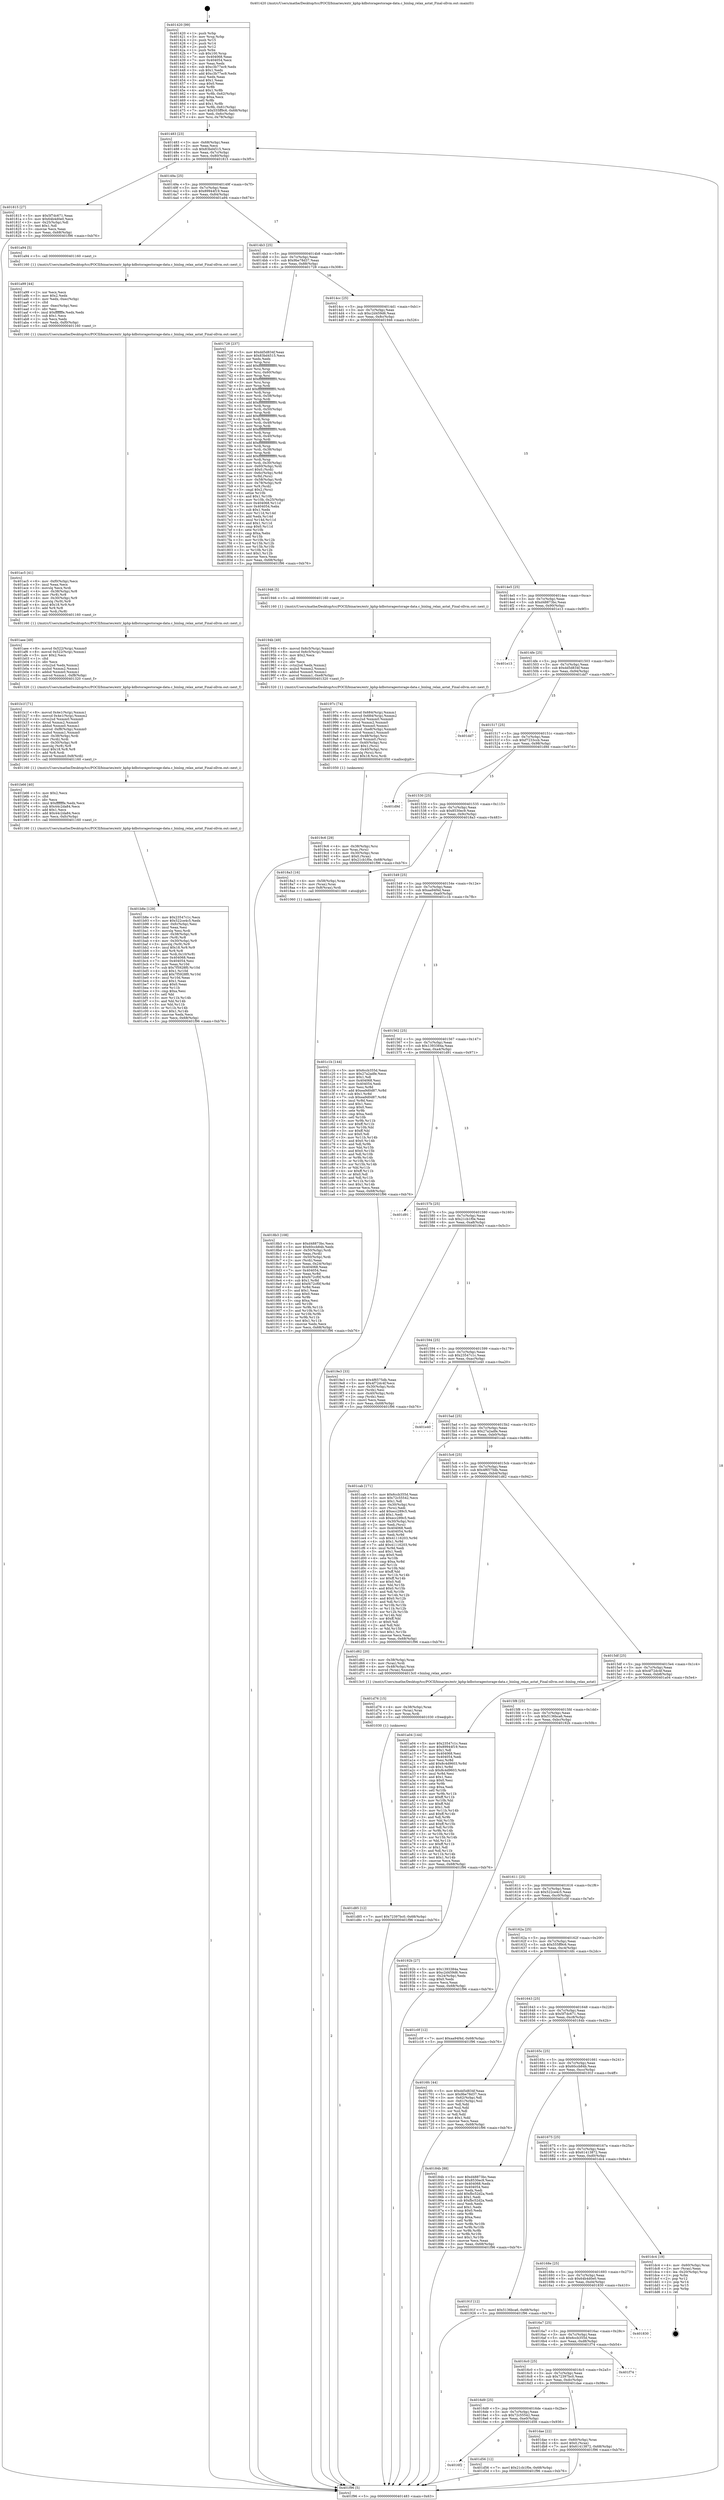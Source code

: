 digraph "0x401420" {
  label = "0x401420 (/mnt/c/Users/mathe/Desktop/tcc/POCII/binaries/extr_kphp-kdbstoragestorage-data.c_binlog_relax_astat_Final-ollvm.out::main(0))"
  labelloc = "t"
  node[shape=record]

  Entry [label="",width=0.3,height=0.3,shape=circle,fillcolor=black,style=filled]
  "0x401483" [label="{
     0x401483 [23]\l
     | [instrs]\l
     &nbsp;&nbsp;0x401483 \<+3\>: mov -0x68(%rbp),%eax\l
     &nbsp;&nbsp;0x401486 \<+2\>: mov %eax,%ecx\l
     &nbsp;&nbsp;0x401488 \<+6\>: sub $0x83bd4515,%ecx\l
     &nbsp;&nbsp;0x40148e \<+3\>: mov %eax,-0x7c(%rbp)\l
     &nbsp;&nbsp;0x401491 \<+3\>: mov %ecx,-0x80(%rbp)\l
     &nbsp;&nbsp;0x401494 \<+6\>: je 0000000000401815 \<main+0x3f5\>\l
  }"]
  "0x401815" [label="{
     0x401815 [27]\l
     | [instrs]\l
     &nbsp;&nbsp;0x401815 \<+5\>: mov $0x5f7dc671,%eax\l
     &nbsp;&nbsp;0x40181a \<+5\>: mov $0x64b4d0e0,%ecx\l
     &nbsp;&nbsp;0x40181f \<+3\>: mov -0x25(%rbp),%dl\l
     &nbsp;&nbsp;0x401822 \<+3\>: test $0x1,%dl\l
     &nbsp;&nbsp;0x401825 \<+3\>: cmovne %ecx,%eax\l
     &nbsp;&nbsp;0x401828 \<+3\>: mov %eax,-0x68(%rbp)\l
     &nbsp;&nbsp;0x40182b \<+5\>: jmp 0000000000401f96 \<main+0xb76\>\l
  }"]
  "0x40149a" [label="{
     0x40149a [25]\l
     | [instrs]\l
     &nbsp;&nbsp;0x40149a \<+5\>: jmp 000000000040149f \<main+0x7f\>\l
     &nbsp;&nbsp;0x40149f \<+3\>: mov -0x7c(%rbp),%eax\l
     &nbsp;&nbsp;0x4014a2 \<+5\>: sub $0x89944f19,%eax\l
     &nbsp;&nbsp;0x4014a7 \<+6\>: mov %eax,-0x84(%rbp)\l
     &nbsp;&nbsp;0x4014ad \<+6\>: je 0000000000401a94 \<main+0x674\>\l
  }"]
  Exit [label="",width=0.3,height=0.3,shape=circle,fillcolor=black,style=filled,peripheries=2]
  "0x401a94" [label="{
     0x401a94 [5]\l
     | [instrs]\l
     &nbsp;&nbsp;0x401a94 \<+5\>: call 0000000000401160 \<next_i\>\l
     | [calls]\l
     &nbsp;&nbsp;0x401160 \{1\} (/mnt/c/Users/mathe/Desktop/tcc/POCII/binaries/extr_kphp-kdbstoragestorage-data.c_binlog_relax_astat_Final-ollvm.out::next_i)\l
  }"]
  "0x4014b3" [label="{
     0x4014b3 [25]\l
     | [instrs]\l
     &nbsp;&nbsp;0x4014b3 \<+5\>: jmp 00000000004014b8 \<main+0x98\>\l
     &nbsp;&nbsp;0x4014b8 \<+3\>: mov -0x7c(%rbp),%eax\l
     &nbsp;&nbsp;0x4014bb \<+5\>: sub $0x9be78d37,%eax\l
     &nbsp;&nbsp;0x4014c0 \<+6\>: mov %eax,-0x88(%rbp)\l
     &nbsp;&nbsp;0x4014c6 \<+6\>: je 0000000000401728 \<main+0x308\>\l
  }"]
  "0x401d85" [label="{
     0x401d85 [12]\l
     | [instrs]\l
     &nbsp;&nbsp;0x401d85 \<+7\>: movl $0x72397bc0,-0x68(%rbp)\l
     &nbsp;&nbsp;0x401d8c \<+5\>: jmp 0000000000401f96 \<main+0xb76\>\l
  }"]
  "0x401728" [label="{
     0x401728 [237]\l
     | [instrs]\l
     &nbsp;&nbsp;0x401728 \<+5\>: mov $0xdd5d834f,%eax\l
     &nbsp;&nbsp;0x40172d \<+5\>: mov $0x83bd4515,%ecx\l
     &nbsp;&nbsp;0x401732 \<+2\>: xor %edx,%edx\l
     &nbsp;&nbsp;0x401734 \<+3\>: mov %rsp,%rsi\l
     &nbsp;&nbsp;0x401737 \<+4\>: add $0xfffffffffffffff0,%rsi\l
     &nbsp;&nbsp;0x40173b \<+3\>: mov %rsi,%rsp\l
     &nbsp;&nbsp;0x40173e \<+4\>: mov %rsi,-0x60(%rbp)\l
     &nbsp;&nbsp;0x401742 \<+3\>: mov %rsp,%rsi\l
     &nbsp;&nbsp;0x401745 \<+4\>: add $0xfffffffffffffff0,%rsi\l
     &nbsp;&nbsp;0x401749 \<+3\>: mov %rsi,%rsp\l
     &nbsp;&nbsp;0x40174c \<+3\>: mov %rsp,%rdi\l
     &nbsp;&nbsp;0x40174f \<+4\>: add $0xfffffffffffffff0,%rdi\l
     &nbsp;&nbsp;0x401753 \<+3\>: mov %rdi,%rsp\l
     &nbsp;&nbsp;0x401756 \<+4\>: mov %rdi,-0x58(%rbp)\l
     &nbsp;&nbsp;0x40175a \<+3\>: mov %rsp,%rdi\l
     &nbsp;&nbsp;0x40175d \<+4\>: add $0xfffffffffffffff0,%rdi\l
     &nbsp;&nbsp;0x401761 \<+3\>: mov %rdi,%rsp\l
     &nbsp;&nbsp;0x401764 \<+4\>: mov %rdi,-0x50(%rbp)\l
     &nbsp;&nbsp;0x401768 \<+3\>: mov %rsp,%rdi\l
     &nbsp;&nbsp;0x40176b \<+4\>: add $0xfffffffffffffff0,%rdi\l
     &nbsp;&nbsp;0x40176f \<+3\>: mov %rdi,%rsp\l
     &nbsp;&nbsp;0x401772 \<+4\>: mov %rdi,-0x48(%rbp)\l
     &nbsp;&nbsp;0x401776 \<+3\>: mov %rsp,%rdi\l
     &nbsp;&nbsp;0x401779 \<+4\>: add $0xfffffffffffffff0,%rdi\l
     &nbsp;&nbsp;0x40177d \<+3\>: mov %rdi,%rsp\l
     &nbsp;&nbsp;0x401780 \<+4\>: mov %rdi,-0x40(%rbp)\l
     &nbsp;&nbsp;0x401784 \<+3\>: mov %rsp,%rdi\l
     &nbsp;&nbsp;0x401787 \<+4\>: add $0xfffffffffffffff0,%rdi\l
     &nbsp;&nbsp;0x40178b \<+3\>: mov %rdi,%rsp\l
     &nbsp;&nbsp;0x40178e \<+4\>: mov %rdi,-0x38(%rbp)\l
     &nbsp;&nbsp;0x401792 \<+3\>: mov %rsp,%rdi\l
     &nbsp;&nbsp;0x401795 \<+4\>: add $0xfffffffffffffff0,%rdi\l
     &nbsp;&nbsp;0x401799 \<+3\>: mov %rdi,%rsp\l
     &nbsp;&nbsp;0x40179c \<+4\>: mov %rdi,-0x30(%rbp)\l
     &nbsp;&nbsp;0x4017a0 \<+4\>: mov -0x60(%rbp),%rdi\l
     &nbsp;&nbsp;0x4017a4 \<+6\>: movl $0x0,(%rdi)\l
     &nbsp;&nbsp;0x4017aa \<+4\>: mov -0x6c(%rbp),%r8d\l
     &nbsp;&nbsp;0x4017ae \<+3\>: mov %r8d,(%rsi)\l
     &nbsp;&nbsp;0x4017b1 \<+4\>: mov -0x58(%rbp),%rdi\l
     &nbsp;&nbsp;0x4017b5 \<+4\>: mov -0x78(%rbp),%r9\l
     &nbsp;&nbsp;0x4017b9 \<+3\>: mov %r9,(%rdi)\l
     &nbsp;&nbsp;0x4017bc \<+3\>: cmpl $0x2,(%rsi)\l
     &nbsp;&nbsp;0x4017bf \<+4\>: setne %r10b\l
     &nbsp;&nbsp;0x4017c3 \<+4\>: and $0x1,%r10b\l
     &nbsp;&nbsp;0x4017c7 \<+4\>: mov %r10b,-0x25(%rbp)\l
     &nbsp;&nbsp;0x4017cb \<+8\>: mov 0x404068,%r11d\l
     &nbsp;&nbsp;0x4017d3 \<+7\>: mov 0x404054,%ebx\l
     &nbsp;&nbsp;0x4017da \<+3\>: sub $0x1,%edx\l
     &nbsp;&nbsp;0x4017dd \<+3\>: mov %r11d,%r14d\l
     &nbsp;&nbsp;0x4017e0 \<+3\>: add %edx,%r14d\l
     &nbsp;&nbsp;0x4017e3 \<+4\>: imul %r14d,%r11d\l
     &nbsp;&nbsp;0x4017e7 \<+4\>: and $0x1,%r11d\l
     &nbsp;&nbsp;0x4017eb \<+4\>: cmp $0x0,%r11d\l
     &nbsp;&nbsp;0x4017ef \<+4\>: sete %r10b\l
     &nbsp;&nbsp;0x4017f3 \<+3\>: cmp $0xa,%ebx\l
     &nbsp;&nbsp;0x4017f6 \<+4\>: setl %r15b\l
     &nbsp;&nbsp;0x4017fa \<+3\>: mov %r10b,%r12b\l
     &nbsp;&nbsp;0x4017fd \<+3\>: and %r15b,%r12b\l
     &nbsp;&nbsp;0x401800 \<+3\>: xor %r15b,%r10b\l
     &nbsp;&nbsp;0x401803 \<+3\>: or %r10b,%r12b\l
     &nbsp;&nbsp;0x401806 \<+4\>: test $0x1,%r12b\l
     &nbsp;&nbsp;0x40180a \<+3\>: cmovne %ecx,%eax\l
     &nbsp;&nbsp;0x40180d \<+3\>: mov %eax,-0x68(%rbp)\l
     &nbsp;&nbsp;0x401810 \<+5\>: jmp 0000000000401f96 \<main+0xb76\>\l
  }"]
  "0x4014cc" [label="{
     0x4014cc [25]\l
     | [instrs]\l
     &nbsp;&nbsp;0x4014cc \<+5\>: jmp 00000000004014d1 \<main+0xb1\>\l
     &nbsp;&nbsp;0x4014d1 \<+3\>: mov -0x7c(%rbp),%eax\l
     &nbsp;&nbsp;0x4014d4 \<+5\>: sub $0xc2d459d6,%eax\l
     &nbsp;&nbsp;0x4014d9 \<+6\>: mov %eax,-0x8c(%rbp)\l
     &nbsp;&nbsp;0x4014df \<+6\>: je 0000000000401946 \<main+0x526\>\l
  }"]
  "0x401d76" [label="{
     0x401d76 [15]\l
     | [instrs]\l
     &nbsp;&nbsp;0x401d76 \<+4\>: mov -0x38(%rbp),%rax\l
     &nbsp;&nbsp;0x401d7a \<+3\>: mov (%rax),%rax\l
     &nbsp;&nbsp;0x401d7d \<+3\>: mov %rax,%rdi\l
     &nbsp;&nbsp;0x401d80 \<+5\>: call 0000000000401030 \<free@plt\>\l
     | [calls]\l
     &nbsp;&nbsp;0x401030 \{1\} (unknown)\l
  }"]
  "0x401946" [label="{
     0x401946 [5]\l
     | [instrs]\l
     &nbsp;&nbsp;0x401946 \<+5\>: call 0000000000401160 \<next_i\>\l
     | [calls]\l
     &nbsp;&nbsp;0x401160 \{1\} (/mnt/c/Users/mathe/Desktop/tcc/POCII/binaries/extr_kphp-kdbstoragestorage-data.c_binlog_relax_astat_Final-ollvm.out::next_i)\l
  }"]
  "0x4014e5" [label="{
     0x4014e5 [25]\l
     | [instrs]\l
     &nbsp;&nbsp;0x4014e5 \<+5\>: jmp 00000000004014ea \<main+0xca\>\l
     &nbsp;&nbsp;0x4014ea \<+3\>: mov -0x7c(%rbp),%eax\l
     &nbsp;&nbsp;0x4014ed \<+5\>: sub $0xd48873bc,%eax\l
     &nbsp;&nbsp;0x4014f2 \<+6\>: mov %eax,-0x90(%rbp)\l
     &nbsp;&nbsp;0x4014f8 \<+6\>: je 0000000000401e13 \<main+0x9f3\>\l
  }"]
  "0x4016f2" [label="{
     0x4016f2\l
  }", style=dashed]
  "0x401e13" [label="{
     0x401e13\l
  }", style=dashed]
  "0x4014fe" [label="{
     0x4014fe [25]\l
     | [instrs]\l
     &nbsp;&nbsp;0x4014fe \<+5\>: jmp 0000000000401503 \<main+0xe3\>\l
     &nbsp;&nbsp;0x401503 \<+3\>: mov -0x7c(%rbp),%eax\l
     &nbsp;&nbsp;0x401506 \<+5\>: sub $0xdd5d834f,%eax\l
     &nbsp;&nbsp;0x40150b \<+6\>: mov %eax,-0x94(%rbp)\l
     &nbsp;&nbsp;0x401511 \<+6\>: je 0000000000401dd7 \<main+0x9b7\>\l
  }"]
  "0x401d56" [label="{
     0x401d56 [12]\l
     | [instrs]\l
     &nbsp;&nbsp;0x401d56 \<+7\>: movl $0x21cb1f0e,-0x68(%rbp)\l
     &nbsp;&nbsp;0x401d5d \<+5\>: jmp 0000000000401f96 \<main+0xb76\>\l
  }"]
  "0x401dd7" [label="{
     0x401dd7\l
  }", style=dashed]
  "0x401517" [label="{
     0x401517 [25]\l
     | [instrs]\l
     &nbsp;&nbsp;0x401517 \<+5\>: jmp 000000000040151c \<main+0xfc\>\l
     &nbsp;&nbsp;0x40151c \<+3\>: mov -0x7c(%rbp),%eax\l
     &nbsp;&nbsp;0x40151f \<+5\>: sub $0xf7233ccb,%eax\l
     &nbsp;&nbsp;0x401524 \<+6\>: mov %eax,-0x98(%rbp)\l
     &nbsp;&nbsp;0x40152a \<+6\>: je 0000000000401d9d \<main+0x97d\>\l
  }"]
  "0x4016d9" [label="{
     0x4016d9 [25]\l
     | [instrs]\l
     &nbsp;&nbsp;0x4016d9 \<+5\>: jmp 00000000004016de \<main+0x2be\>\l
     &nbsp;&nbsp;0x4016de \<+3\>: mov -0x7c(%rbp),%eax\l
     &nbsp;&nbsp;0x4016e1 \<+5\>: sub $0x72c55542,%eax\l
     &nbsp;&nbsp;0x4016e6 \<+6\>: mov %eax,-0xe0(%rbp)\l
     &nbsp;&nbsp;0x4016ec \<+6\>: je 0000000000401d56 \<main+0x936\>\l
  }"]
  "0x401d9d" [label="{
     0x401d9d\l
  }", style=dashed]
  "0x401530" [label="{
     0x401530 [25]\l
     | [instrs]\l
     &nbsp;&nbsp;0x401530 \<+5\>: jmp 0000000000401535 \<main+0x115\>\l
     &nbsp;&nbsp;0x401535 \<+3\>: mov -0x7c(%rbp),%eax\l
     &nbsp;&nbsp;0x401538 \<+5\>: sub $0x8530ec9,%eax\l
     &nbsp;&nbsp;0x40153d \<+6\>: mov %eax,-0x9c(%rbp)\l
     &nbsp;&nbsp;0x401543 \<+6\>: je 00000000004018a3 \<main+0x483\>\l
  }"]
  "0x401dae" [label="{
     0x401dae [22]\l
     | [instrs]\l
     &nbsp;&nbsp;0x401dae \<+4\>: mov -0x60(%rbp),%rax\l
     &nbsp;&nbsp;0x401db2 \<+6\>: movl $0x0,(%rax)\l
     &nbsp;&nbsp;0x401db8 \<+7\>: movl $0x61413872,-0x68(%rbp)\l
     &nbsp;&nbsp;0x401dbf \<+5\>: jmp 0000000000401f96 \<main+0xb76\>\l
  }"]
  "0x4018a3" [label="{
     0x4018a3 [16]\l
     | [instrs]\l
     &nbsp;&nbsp;0x4018a3 \<+4\>: mov -0x58(%rbp),%rax\l
     &nbsp;&nbsp;0x4018a7 \<+3\>: mov (%rax),%rax\l
     &nbsp;&nbsp;0x4018aa \<+4\>: mov 0x8(%rax),%rdi\l
     &nbsp;&nbsp;0x4018ae \<+5\>: call 0000000000401060 \<atoi@plt\>\l
     | [calls]\l
     &nbsp;&nbsp;0x401060 \{1\} (unknown)\l
  }"]
  "0x401549" [label="{
     0x401549 [25]\l
     | [instrs]\l
     &nbsp;&nbsp;0x401549 \<+5\>: jmp 000000000040154e \<main+0x12e\>\l
     &nbsp;&nbsp;0x40154e \<+3\>: mov -0x7c(%rbp),%eax\l
     &nbsp;&nbsp;0x401551 \<+5\>: sub $0xaa94f4d,%eax\l
     &nbsp;&nbsp;0x401556 \<+6\>: mov %eax,-0xa0(%rbp)\l
     &nbsp;&nbsp;0x40155c \<+6\>: je 0000000000401c1b \<main+0x7fb\>\l
  }"]
  "0x4016c0" [label="{
     0x4016c0 [25]\l
     | [instrs]\l
     &nbsp;&nbsp;0x4016c0 \<+5\>: jmp 00000000004016c5 \<main+0x2a5\>\l
     &nbsp;&nbsp;0x4016c5 \<+3\>: mov -0x7c(%rbp),%eax\l
     &nbsp;&nbsp;0x4016c8 \<+5\>: sub $0x72397bc0,%eax\l
     &nbsp;&nbsp;0x4016cd \<+6\>: mov %eax,-0xdc(%rbp)\l
     &nbsp;&nbsp;0x4016d3 \<+6\>: je 0000000000401dae \<main+0x98e\>\l
  }"]
  "0x401c1b" [label="{
     0x401c1b [144]\l
     | [instrs]\l
     &nbsp;&nbsp;0x401c1b \<+5\>: mov $0x6ccb355d,%eax\l
     &nbsp;&nbsp;0x401c20 \<+5\>: mov $0x27a2adfe,%ecx\l
     &nbsp;&nbsp;0x401c25 \<+2\>: mov $0x1,%dl\l
     &nbsp;&nbsp;0x401c27 \<+7\>: mov 0x404068,%esi\l
     &nbsp;&nbsp;0x401c2e \<+7\>: mov 0x404054,%edi\l
     &nbsp;&nbsp;0x401c35 \<+3\>: mov %esi,%r8d\l
     &nbsp;&nbsp;0x401c38 \<+7\>: add $0xea9d0d87,%r8d\l
     &nbsp;&nbsp;0x401c3f \<+4\>: sub $0x1,%r8d\l
     &nbsp;&nbsp;0x401c43 \<+7\>: sub $0xea9d0d87,%r8d\l
     &nbsp;&nbsp;0x401c4a \<+4\>: imul %r8d,%esi\l
     &nbsp;&nbsp;0x401c4e \<+3\>: and $0x1,%esi\l
     &nbsp;&nbsp;0x401c51 \<+3\>: cmp $0x0,%esi\l
     &nbsp;&nbsp;0x401c54 \<+4\>: sete %r9b\l
     &nbsp;&nbsp;0x401c58 \<+3\>: cmp $0xa,%edi\l
     &nbsp;&nbsp;0x401c5b \<+4\>: setl %r10b\l
     &nbsp;&nbsp;0x401c5f \<+3\>: mov %r9b,%r11b\l
     &nbsp;&nbsp;0x401c62 \<+4\>: xor $0xff,%r11b\l
     &nbsp;&nbsp;0x401c66 \<+3\>: mov %r10b,%bl\l
     &nbsp;&nbsp;0x401c69 \<+3\>: xor $0xff,%bl\l
     &nbsp;&nbsp;0x401c6c \<+3\>: xor $0x0,%dl\l
     &nbsp;&nbsp;0x401c6f \<+3\>: mov %r11b,%r14b\l
     &nbsp;&nbsp;0x401c72 \<+4\>: and $0x0,%r14b\l
     &nbsp;&nbsp;0x401c76 \<+3\>: and %dl,%r9b\l
     &nbsp;&nbsp;0x401c79 \<+3\>: mov %bl,%r15b\l
     &nbsp;&nbsp;0x401c7c \<+4\>: and $0x0,%r15b\l
     &nbsp;&nbsp;0x401c80 \<+3\>: and %dl,%r10b\l
     &nbsp;&nbsp;0x401c83 \<+3\>: or %r9b,%r14b\l
     &nbsp;&nbsp;0x401c86 \<+3\>: or %r10b,%r15b\l
     &nbsp;&nbsp;0x401c89 \<+3\>: xor %r15b,%r14b\l
     &nbsp;&nbsp;0x401c8c \<+3\>: or %bl,%r11b\l
     &nbsp;&nbsp;0x401c8f \<+4\>: xor $0xff,%r11b\l
     &nbsp;&nbsp;0x401c93 \<+3\>: or $0x0,%dl\l
     &nbsp;&nbsp;0x401c96 \<+3\>: and %dl,%r11b\l
     &nbsp;&nbsp;0x401c99 \<+3\>: or %r11b,%r14b\l
     &nbsp;&nbsp;0x401c9c \<+4\>: test $0x1,%r14b\l
     &nbsp;&nbsp;0x401ca0 \<+3\>: cmovne %ecx,%eax\l
     &nbsp;&nbsp;0x401ca3 \<+3\>: mov %eax,-0x68(%rbp)\l
     &nbsp;&nbsp;0x401ca6 \<+5\>: jmp 0000000000401f96 \<main+0xb76\>\l
  }"]
  "0x401562" [label="{
     0x401562 [25]\l
     | [instrs]\l
     &nbsp;&nbsp;0x401562 \<+5\>: jmp 0000000000401567 \<main+0x147\>\l
     &nbsp;&nbsp;0x401567 \<+3\>: mov -0x7c(%rbp),%eax\l
     &nbsp;&nbsp;0x40156a \<+5\>: sub $0x1393384a,%eax\l
     &nbsp;&nbsp;0x40156f \<+6\>: mov %eax,-0xa4(%rbp)\l
     &nbsp;&nbsp;0x401575 \<+6\>: je 0000000000401d91 \<main+0x971\>\l
  }"]
  "0x401f74" [label="{
     0x401f74\l
  }", style=dashed]
  "0x401d91" [label="{
     0x401d91\l
  }", style=dashed]
  "0x40157b" [label="{
     0x40157b [25]\l
     | [instrs]\l
     &nbsp;&nbsp;0x40157b \<+5\>: jmp 0000000000401580 \<main+0x160\>\l
     &nbsp;&nbsp;0x401580 \<+3\>: mov -0x7c(%rbp),%eax\l
     &nbsp;&nbsp;0x401583 \<+5\>: sub $0x21cb1f0e,%eax\l
     &nbsp;&nbsp;0x401588 \<+6\>: mov %eax,-0xa8(%rbp)\l
     &nbsp;&nbsp;0x40158e \<+6\>: je 00000000004019e3 \<main+0x5c3\>\l
  }"]
  "0x4016a7" [label="{
     0x4016a7 [25]\l
     | [instrs]\l
     &nbsp;&nbsp;0x4016a7 \<+5\>: jmp 00000000004016ac \<main+0x28c\>\l
     &nbsp;&nbsp;0x4016ac \<+3\>: mov -0x7c(%rbp),%eax\l
     &nbsp;&nbsp;0x4016af \<+5\>: sub $0x6ccb355d,%eax\l
     &nbsp;&nbsp;0x4016b4 \<+6\>: mov %eax,-0xd8(%rbp)\l
     &nbsp;&nbsp;0x4016ba \<+6\>: je 0000000000401f74 \<main+0xb54\>\l
  }"]
  "0x4019e3" [label="{
     0x4019e3 [33]\l
     | [instrs]\l
     &nbsp;&nbsp;0x4019e3 \<+5\>: mov $0x4f6575db,%eax\l
     &nbsp;&nbsp;0x4019e8 \<+5\>: mov $0x4f72dc4f,%ecx\l
     &nbsp;&nbsp;0x4019ed \<+4\>: mov -0x30(%rbp),%rdx\l
     &nbsp;&nbsp;0x4019f1 \<+2\>: mov (%rdx),%esi\l
     &nbsp;&nbsp;0x4019f3 \<+4\>: mov -0x40(%rbp),%rdx\l
     &nbsp;&nbsp;0x4019f7 \<+2\>: cmp (%rdx),%esi\l
     &nbsp;&nbsp;0x4019f9 \<+3\>: cmovl %ecx,%eax\l
     &nbsp;&nbsp;0x4019fc \<+3\>: mov %eax,-0x68(%rbp)\l
     &nbsp;&nbsp;0x4019ff \<+5\>: jmp 0000000000401f96 \<main+0xb76\>\l
  }"]
  "0x401594" [label="{
     0x401594 [25]\l
     | [instrs]\l
     &nbsp;&nbsp;0x401594 \<+5\>: jmp 0000000000401599 \<main+0x179\>\l
     &nbsp;&nbsp;0x401599 \<+3\>: mov -0x7c(%rbp),%eax\l
     &nbsp;&nbsp;0x40159c \<+5\>: sub $0x23547c1c,%eax\l
     &nbsp;&nbsp;0x4015a1 \<+6\>: mov %eax,-0xac(%rbp)\l
     &nbsp;&nbsp;0x4015a7 \<+6\>: je 0000000000401e40 \<main+0xa20\>\l
  }"]
  "0x401830" [label="{
     0x401830\l
  }", style=dashed]
  "0x401e40" [label="{
     0x401e40\l
  }", style=dashed]
  "0x4015ad" [label="{
     0x4015ad [25]\l
     | [instrs]\l
     &nbsp;&nbsp;0x4015ad \<+5\>: jmp 00000000004015b2 \<main+0x192\>\l
     &nbsp;&nbsp;0x4015b2 \<+3\>: mov -0x7c(%rbp),%eax\l
     &nbsp;&nbsp;0x4015b5 \<+5\>: sub $0x27a2adfe,%eax\l
     &nbsp;&nbsp;0x4015ba \<+6\>: mov %eax,-0xb0(%rbp)\l
     &nbsp;&nbsp;0x4015c0 \<+6\>: je 0000000000401cab \<main+0x88b\>\l
  }"]
  "0x40168e" [label="{
     0x40168e [25]\l
     | [instrs]\l
     &nbsp;&nbsp;0x40168e \<+5\>: jmp 0000000000401693 \<main+0x273\>\l
     &nbsp;&nbsp;0x401693 \<+3\>: mov -0x7c(%rbp),%eax\l
     &nbsp;&nbsp;0x401696 \<+5\>: sub $0x64b4d0e0,%eax\l
     &nbsp;&nbsp;0x40169b \<+6\>: mov %eax,-0xd4(%rbp)\l
     &nbsp;&nbsp;0x4016a1 \<+6\>: je 0000000000401830 \<main+0x410\>\l
  }"]
  "0x401cab" [label="{
     0x401cab [171]\l
     | [instrs]\l
     &nbsp;&nbsp;0x401cab \<+5\>: mov $0x6ccb355d,%eax\l
     &nbsp;&nbsp;0x401cb0 \<+5\>: mov $0x72c55542,%ecx\l
     &nbsp;&nbsp;0x401cb5 \<+2\>: mov $0x1,%dl\l
     &nbsp;&nbsp;0x401cb7 \<+4\>: mov -0x30(%rbp),%rsi\l
     &nbsp;&nbsp;0x401cbb \<+2\>: mov (%rsi),%edi\l
     &nbsp;&nbsp;0x401cbd \<+6\>: add $0xecc289c5,%edi\l
     &nbsp;&nbsp;0x401cc3 \<+3\>: add $0x1,%edi\l
     &nbsp;&nbsp;0x401cc6 \<+6\>: sub $0xecc289c5,%edi\l
     &nbsp;&nbsp;0x401ccc \<+4\>: mov -0x30(%rbp),%rsi\l
     &nbsp;&nbsp;0x401cd0 \<+2\>: mov %edi,(%rsi)\l
     &nbsp;&nbsp;0x401cd2 \<+7\>: mov 0x404068,%edi\l
     &nbsp;&nbsp;0x401cd9 \<+8\>: mov 0x404054,%r8d\l
     &nbsp;&nbsp;0x401ce1 \<+3\>: mov %edi,%r9d\l
     &nbsp;&nbsp;0x401ce4 \<+7\>: sub $0x41116203,%r9d\l
     &nbsp;&nbsp;0x401ceb \<+4\>: sub $0x1,%r9d\l
     &nbsp;&nbsp;0x401cef \<+7\>: add $0x41116203,%r9d\l
     &nbsp;&nbsp;0x401cf6 \<+4\>: imul %r9d,%edi\l
     &nbsp;&nbsp;0x401cfa \<+3\>: and $0x1,%edi\l
     &nbsp;&nbsp;0x401cfd \<+3\>: cmp $0x0,%edi\l
     &nbsp;&nbsp;0x401d00 \<+4\>: sete %r10b\l
     &nbsp;&nbsp;0x401d04 \<+4\>: cmp $0xa,%r8d\l
     &nbsp;&nbsp;0x401d08 \<+4\>: setl %r11b\l
     &nbsp;&nbsp;0x401d0c \<+3\>: mov %r10b,%bl\l
     &nbsp;&nbsp;0x401d0f \<+3\>: xor $0xff,%bl\l
     &nbsp;&nbsp;0x401d12 \<+3\>: mov %r11b,%r14b\l
     &nbsp;&nbsp;0x401d15 \<+4\>: xor $0xff,%r14b\l
     &nbsp;&nbsp;0x401d19 \<+3\>: xor $0x0,%dl\l
     &nbsp;&nbsp;0x401d1c \<+3\>: mov %bl,%r15b\l
     &nbsp;&nbsp;0x401d1f \<+4\>: and $0x0,%r15b\l
     &nbsp;&nbsp;0x401d23 \<+3\>: and %dl,%r10b\l
     &nbsp;&nbsp;0x401d26 \<+3\>: mov %r14b,%r12b\l
     &nbsp;&nbsp;0x401d29 \<+4\>: and $0x0,%r12b\l
     &nbsp;&nbsp;0x401d2d \<+3\>: and %dl,%r11b\l
     &nbsp;&nbsp;0x401d30 \<+3\>: or %r10b,%r15b\l
     &nbsp;&nbsp;0x401d33 \<+3\>: or %r11b,%r12b\l
     &nbsp;&nbsp;0x401d36 \<+3\>: xor %r12b,%r15b\l
     &nbsp;&nbsp;0x401d39 \<+3\>: or %r14b,%bl\l
     &nbsp;&nbsp;0x401d3c \<+3\>: xor $0xff,%bl\l
     &nbsp;&nbsp;0x401d3f \<+3\>: or $0x0,%dl\l
     &nbsp;&nbsp;0x401d42 \<+2\>: and %dl,%bl\l
     &nbsp;&nbsp;0x401d44 \<+3\>: or %bl,%r15b\l
     &nbsp;&nbsp;0x401d47 \<+4\>: test $0x1,%r15b\l
     &nbsp;&nbsp;0x401d4b \<+3\>: cmovne %ecx,%eax\l
     &nbsp;&nbsp;0x401d4e \<+3\>: mov %eax,-0x68(%rbp)\l
     &nbsp;&nbsp;0x401d51 \<+5\>: jmp 0000000000401f96 \<main+0xb76\>\l
  }"]
  "0x4015c6" [label="{
     0x4015c6 [25]\l
     | [instrs]\l
     &nbsp;&nbsp;0x4015c6 \<+5\>: jmp 00000000004015cb \<main+0x1ab\>\l
     &nbsp;&nbsp;0x4015cb \<+3\>: mov -0x7c(%rbp),%eax\l
     &nbsp;&nbsp;0x4015ce \<+5\>: sub $0x4f6575db,%eax\l
     &nbsp;&nbsp;0x4015d3 \<+6\>: mov %eax,-0xb4(%rbp)\l
     &nbsp;&nbsp;0x4015d9 \<+6\>: je 0000000000401d62 \<main+0x942\>\l
  }"]
  "0x401dc4" [label="{
     0x401dc4 [19]\l
     | [instrs]\l
     &nbsp;&nbsp;0x401dc4 \<+4\>: mov -0x60(%rbp),%rax\l
     &nbsp;&nbsp;0x401dc8 \<+2\>: mov (%rax),%eax\l
     &nbsp;&nbsp;0x401dca \<+4\>: lea -0x20(%rbp),%rsp\l
     &nbsp;&nbsp;0x401dce \<+1\>: pop %rbx\l
     &nbsp;&nbsp;0x401dcf \<+2\>: pop %r12\l
     &nbsp;&nbsp;0x401dd1 \<+2\>: pop %r14\l
     &nbsp;&nbsp;0x401dd3 \<+2\>: pop %r15\l
     &nbsp;&nbsp;0x401dd5 \<+1\>: pop %rbp\l
     &nbsp;&nbsp;0x401dd6 \<+1\>: ret\l
  }"]
  "0x401d62" [label="{
     0x401d62 [20]\l
     | [instrs]\l
     &nbsp;&nbsp;0x401d62 \<+4\>: mov -0x38(%rbp),%rax\l
     &nbsp;&nbsp;0x401d66 \<+3\>: mov (%rax),%rdi\l
     &nbsp;&nbsp;0x401d69 \<+4\>: mov -0x48(%rbp),%rax\l
     &nbsp;&nbsp;0x401d6d \<+4\>: movsd (%rax),%xmm0\l
     &nbsp;&nbsp;0x401d71 \<+5\>: call 00000000004013c0 \<binlog_relax_astat\>\l
     | [calls]\l
     &nbsp;&nbsp;0x4013c0 \{1\} (/mnt/c/Users/mathe/Desktop/tcc/POCII/binaries/extr_kphp-kdbstoragestorage-data.c_binlog_relax_astat_Final-ollvm.out::binlog_relax_astat)\l
  }"]
  "0x4015df" [label="{
     0x4015df [25]\l
     | [instrs]\l
     &nbsp;&nbsp;0x4015df \<+5\>: jmp 00000000004015e4 \<main+0x1c4\>\l
     &nbsp;&nbsp;0x4015e4 \<+3\>: mov -0x7c(%rbp),%eax\l
     &nbsp;&nbsp;0x4015e7 \<+5\>: sub $0x4f72dc4f,%eax\l
     &nbsp;&nbsp;0x4015ec \<+6\>: mov %eax,-0xb8(%rbp)\l
     &nbsp;&nbsp;0x4015f2 \<+6\>: je 0000000000401a04 \<main+0x5e4\>\l
  }"]
  "0x401b8e" [label="{
     0x401b8e [129]\l
     | [instrs]\l
     &nbsp;&nbsp;0x401b8e \<+5\>: mov $0x23547c1c,%ecx\l
     &nbsp;&nbsp;0x401b93 \<+5\>: mov $0x522ce4c5,%edx\l
     &nbsp;&nbsp;0x401b98 \<+6\>: mov -0xfc(%rbp),%esi\l
     &nbsp;&nbsp;0x401b9e \<+3\>: imul %eax,%esi\l
     &nbsp;&nbsp;0x401ba1 \<+3\>: movslq %esi,%rdi\l
     &nbsp;&nbsp;0x401ba4 \<+4\>: mov -0x38(%rbp),%r8\l
     &nbsp;&nbsp;0x401ba8 \<+3\>: mov (%r8),%r8\l
     &nbsp;&nbsp;0x401bab \<+4\>: mov -0x30(%rbp),%r9\l
     &nbsp;&nbsp;0x401baf \<+3\>: movslq (%r9),%r9\l
     &nbsp;&nbsp;0x401bb2 \<+4\>: imul $0x18,%r9,%r9\l
     &nbsp;&nbsp;0x401bb6 \<+3\>: add %r9,%r8\l
     &nbsp;&nbsp;0x401bb9 \<+4\>: mov %rdi,0x10(%r8)\l
     &nbsp;&nbsp;0x401bbd \<+7\>: mov 0x404068,%eax\l
     &nbsp;&nbsp;0x401bc4 \<+7\>: mov 0x404054,%esi\l
     &nbsp;&nbsp;0x401bcb \<+3\>: mov %eax,%r10d\l
     &nbsp;&nbsp;0x401bce \<+7\>: sub $0x7f5928f0,%r10d\l
     &nbsp;&nbsp;0x401bd5 \<+4\>: sub $0x1,%r10d\l
     &nbsp;&nbsp;0x401bd9 \<+7\>: add $0x7f5928f0,%r10d\l
     &nbsp;&nbsp;0x401be0 \<+4\>: imul %r10d,%eax\l
     &nbsp;&nbsp;0x401be4 \<+3\>: and $0x1,%eax\l
     &nbsp;&nbsp;0x401be7 \<+3\>: cmp $0x0,%eax\l
     &nbsp;&nbsp;0x401bea \<+4\>: sete %r11b\l
     &nbsp;&nbsp;0x401bee \<+3\>: cmp $0xa,%esi\l
     &nbsp;&nbsp;0x401bf1 \<+3\>: setl %bl\l
     &nbsp;&nbsp;0x401bf4 \<+3\>: mov %r11b,%r14b\l
     &nbsp;&nbsp;0x401bf7 \<+3\>: and %bl,%r14b\l
     &nbsp;&nbsp;0x401bfa \<+3\>: xor %bl,%r11b\l
     &nbsp;&nbsp;0x401bfd \<+3\>: or %r11b,%r14b\l
     &nbsp;&nbsp;0x401c00 \<+4\>: test $0x1,%r14b\l
     &nbsp;&nbsp;0x401c04 \<+3\>: cmovne %edx,%ecx\l
     &nbsp;&nbsp;0x401c07 \<+3\>: mov %ecx,-0x68(%rbp)\l
     &nbsp;&nbsp;0x401c0a \<+5\>: jmp 0000000000401f96 \<main+0xb76\>\l
  }"]
  "0x401a04" [label="{
     0x401a04 [144]\l
     | [instrs]\l
     &nbsp;&nbsp;0x401a04 \<+5\>: mov $0x23547c1c,%eax\l
     &nbsp;&nbsp;0x401a09 \<+5\>: mov $0x89944f19,%ecx\l
     &nbsp;&nbsp;0x401a0e \<+2\>: mov $0x1,%dl\l
     &nbsp;&nbsp;0x401a10 \<+7\>: mov 0x404068,%esi\l
     &nbsp;&nbsp;0x401a17 \<+7\>: mov 0x404054,%edi\l
     &nbsp;&nbsp;0x401a1e \<+3\>: mov %esi,%r8d\l
     &nbsp;&nbsp;0x401a21 \<+7\>: add $0x8c4d9603,%r8d\l
     &nbsp;&nbsp;0x401a28 \<+4\>: sub $0x1,%r8d\l
     &nbsp;&nbsp;0x401a2c \<+7\>: sub $0x8c4d9603,%r8d\l
     &nbsp;&nbsp;0x401a33 \<+4\>: imul %r8d,%esi\l
     &nbsp;&nbsp;0x401a37 \<+3\>: and $0x1,%esi\l
     &nbsp;&nbsp;0x401a3a \<+3\>: cmp $0x0,%esi\l
     &nbsp;&nbsp;0x401a3d \<+4\>: sete %r9b\l
     &nbsp;&nbsp;0x401a41 \<+3\>: cmp $0xa,%edi\l
     &nbsp;&nbsp;0x401a44 \<+4\>: setl %r10b\l
     &nbsp;&nbsp;0x401a48 \<+3\>: mov %r9b,%r11b\l
     &nbsp;&nbsp;0x401a4b \<+4\>: xor $0xff,%r11b\l
     &nbsp;&nbsp;0x401a4f \<+3\>: mov %r10b,%bl\l
     &nbsp;&nbsp;0x401a52 \<+3\>: xor $0xff,%bl\l
     &nbsp;&nbsp;0x401a55 \<+3\>: xor $0x1,%dl\l
     &nbsp;&nbsp;0x401a58 \<+3\>: mov %r11b,%r14b\l
     &nbsp;&nbsp;0x401a5b \<+4\>: and $0xff,%r14b\l
     &nbsp;&nbsp;0x401a5f \<+3\>: and %dl,%r9b\l
     &nbsp;&nbsp;0x401a62 \<+3\>: mov %bl,%r15b\l
     &nbsp;&nbsp;0x401a65 \<+4\>: and $0xff,%r15b\l
     &nbsp;&nbsp;0x401a69 \<+3\>: and %dl,%r10b\l
     &nbsp;&nbsp;0x401a6c \<+3\>: or %r9b,%r14b\l
     &nbsp;&nbsp;0x401a6f \<+3\>: or %r10b,%r15b\l
     &nbsp;&nbsp;0x401a72 \<+3\>: xor %r15b,%r14b\l
     &nbsp;&nbsp;0x401a75 \<+3\>: or %bl,%r11b\l
     &nbsp;&nbsp;0x401a78 \<+4\>: xor $0xff,%r11b\l
     &nbsp;&nbsp;0x401a7c \<+3\>: or $0x1,%dl\l
     &nbsp;&nbsp;0x401a7f \<+3\>: and %dl,%r11b\l
     &nbsp;&nbsp;0x401a82 \<+3\>: or %r11b,%r14b\l
     &nbsp;&nbsp;0x401a85 \<+4\>: test $0x1,%r14b\l
     &nbsp;&nbsp;0x401a89 \<+3\>: cmovne %ecx,%eax\l
     &nbsp;&nbsp;0x401a8c \<+3\>: mov %eax,-0x68(%rbp)\l
     &nbsp;&nbsp;0x401a8f \<+5\>: jmp 0000000000401f96 \<main+0xb76\>\l
  }"]
  "0x4015f8" [label="{
     0x4015f8 [25]\l
     | [instrs]\l
     &nbsp;&nbsp;0x4015f8 \<+5\>: jmp 00000000004015fd \<main+0x1dd\>\l
     &nbsp;&nbsp;0x4015fd \<+3\>: mov -0x7c(%rbp),%eax\l
     &nbsp;&nbsp;0x401600 \<+5\>: sub $0x5136bca6,%eax\l
     &nbsp;&nbsp;0x401605 \<+6\>: mov %eax,-0xbc(%rbp)\l
     &nbsp;&nbsp;0x40160b \<+6\>: je 000000000040192b \<main+0x50b\>\l
  }"]
  "0x401b66" [label="{
     0x401b66 [40]\l
     | [instrs]\l
     &nbsp;&nbsp;0x401b66 \<+5\>: mov $0x2,%ecx\l
     &nbsp;&nbsp;0x401b6b \<+1\>: cltd\l
     &nbsp;&nbsp;0x401b6c \<+2\>: idiv %ecx\l
     &nbsp;&nbsp;0x401b6e \<+6\>: imul $0xfffffffe,%edx,%ecx\l
     &nbsp;&nbsp;0x401b74 \<+6\>: sub $0x44c2da84,%ecx\l
     &nbsp;&nbsp;0x401b7a \<+3\>: add $0x1,%ecx\l
     &nbsp;&nbsp;0x401b7d \<+6\>: add $0x44c2da84,%ecx\l
     &nbsp;&nbsp;0x401b83 \<+6\>: mov %ecx,-0xfc(%rbp)\l
     &nbsp;&nbsp;0x401b89 \<+5\>: call 0000000000401160 \<next_i\>\l
     | [calls]\l
     &nbsp;&nbsp;0x401160 \{1\} (/mnt/c/Users/mathe/Desktop/tcc/POCII/binaries/extr_kphp-kdbstoragestorage-data.c_binlog_relax_astat_Final-ollvm.out::next_i)\l
  }"]
  "0x40192b" [label="{
     0x40192b [27]\l
     | [instrs]\l
     &nbsp;&nbsp;0x40192b \<+5\>: mov $0x1393384a,%eax\l
     &nbsp;&nbsp;0x401930 \<+5\>: mov $0xc2d459d6,%ecx\l
     &nbsp;&nbsp;0x401935 \<+3\>: mov -0x24(%rbp),%edx\l
     &nbsp;&nbsp;0x401938 \<+3\>: cmp $0x0,%edx\l
     &nbsp;&nbsp;0x40193b \<+3\>: cmove %ecx,%eax\l
     &nbsp;&nbsp;0x40193e \<+3\>: mov %eax,-0x68(%rbp)\l
     &nbsp;&nbsp;0x401941 \<+5\>: jmp 0000000000401f96 \<main+0xb76\>\l
  }"]
  "0x401611" [label="{
     0x401611 [25]\l
     | [instrs]\l
     &nbsp;&nbsp;0x401611 \<+5\>: jmp 0000000000401616 \<main+0x1f6\>\l
     &nbsp;&nbsp;0x401616 \<+3\>: mov -0x7c(%rbp),%eax\l
     &nbsp;&nbsp;0x401619 \<+5\>: sub $0x522ce4c5,%eax\l
     &nbsp;&nbsp;0x40161e \<+6\>: mov %eax,-0xc0(%rbp)\l
     &nbsp;&nbsp;0x401624 \<+6\>: je 0000000000401c0f \<main+0x7ef\>\l
  }"]
  "0x401b1f" [label="{
     0x401b1f [71]\l
     | [instrs]\l
     &nbsp;&nbsp;0x401b1f \<+8\>: movsd 0x4e1(%rip),%xmm1\l
     &nbsp;&nbsp;0x401b27 \<+8\>: movsd 0x4e1(%rip),%xmm2\l
     &nbsp;&nbsp;0x401b2f \<+4\>: cvtss2sd %xmm0,%xmm0\l
     &nbsp;&nbsp;0x401b33 \<+4\>: divsd %xmm2,%xmm0\l
     &nbsp;&nbsp;0x401b37 \<+4\>: addsd %xmm0,%xmm1\l
     &nbsp;&nbsp;0x401b3b \<+8\>: movsd -0xf8(%rbp),%xmm0\l
     &nbsp;&nbsp;0x401b43 \<+4\>: mulsd %xmm1,%xmm0\l
     &nbsp;&nbsp;0x401b47 \<+4\>: mov -0x38(%rbp),%rdi\l
     &nbsp;&nbsp;0x401b4b \<+3\>: mov (%rdi),%rdi\l
     &nbsp;&nbsp;0x401b4e \<+4\>: mov -0x30(%rbp),%r8\l
     &nbsp;&nbsp;0x401b52 \<+3\>: movslq (%r8),%r8\l
     &nbsp;&nbsp;0x401b55 \<+4\>: imul $0x18,%r8,%r8\l
     &nbsp;&nbsp;0x401b59 \<+3\>: add %r8,%rdi\l
     &nbsp;&nbsp;0x401b5c \<+5\>: movsd %xmm0,0x8(%rdi)\l
     &nbsp;&nbsp;0x401b61 \<+5\>: call 0000000000401160 \<next_i\>\l
     | [calls]\l
     &nbsp;&nbsp;0x401160 \{1\} (/mnt/c/Users/mathe/Desktop/tcc/POCII/binaries/extr_kphp-kdbstoragestorage-data.c_binlog_relax_astat_Final-ollvm.out::next_i)\l
  }"]
  "0x401c0f" [label="{
     0x401c0f [12]\l
     | [instrs]\l
     &nbsp;&nbsp;0x401c0f \<+7\>: movl $0xaa94f4d,-0x68(%rbp)\l
     &nbsp;&nbsp;0x401c16 \<+5\>: jmp 0000000000401f96 \<main+0xb76\>\l
  }"]
  "0x40162a" [label="{
     0x40162a [25]\l
     | [instrs]\l
     &nbsp;&nbsp;0x40162a \<+5\>: jmp 000000000040162f \<main+0x20f\>\l
     &nbsp;&nbsp;0x40162f \<+3\>: mov -0x7c(%rbp),%eax\l
     &nbsp;&nbsp;0x401632 \<+5\>: sub $0x555ff9c6,%eax\l
     &nbsp;&nbsp;0x401637 \<+6\>: mov %eax,-0xc4(%rbp)\l
     &nbsp;&nbsp;0x40163d \<+6\>: je 00000000004016fc \<main+0x2dc\>\l
  }"]
  "0x401aee" [label="{
     0x401aee [49]\l
     | [instrs]\l
     &nbsp;&nbsp;0x401aee \<+8\>: movsd 0x522(%rip),%xmm0\l
     &nbsp;&nbsp;0x401af6 \<+8\>: movsd 0x522(%rip),%xmm1\l
     &nbsp;&nbsp;0x401afe \<+5\>: mov $0x2,%ecx\l
     &nbsp;&nbsp;0x401b03 \<+1\>: cltd\l
     &nbsp;&nbsp;0x401b04 \<+2\>: idiv %ecx\l
     &nbsp;&nbsp;0x401b06 \<+4\>: cvtsi2sd %edx,%xmm2\l
     &nbsp;&nbsp;0x401b0a \<+4\>: mulsd %xmm2,%xmm1\l
     &nbsp;&nbsp;0x401b0e \<+4\>: addsd %xmm0,%xmm1\l
     &nbsp;&nbsp;0x401b12 \<+8\>: movsd %xmm1,-0xf8(%rbp)\l
     &nbsp;&nbsp;0x401b1a \<+5\>: call 0000000000401320 \<next_f\>\l
     | [calls]\l
     &nbsp;&nbsp;0x401320 \{1\} (/mnt/c/Users/mathe/Desktop/tcc/POCII/binaries/extr_kphp-kdbstoragestorage-data.c_binlog_relax_astat_Final-ollvm.out::next_f)\l
  }"]
  "0x4016fc" [label="{
     0x4016fc [44]\l
     | [instrs]\l
     &nbsp;&nbsp;0x4016fc \<+5\>: mov $0xdd5d834f,%eax\l
     &nbsp;&nbsp;0x401701 \<+5\>: mov $0x9be78d37,%ecx\l
     &nbsp;&nbsp;0x401706 \<+3\>: mov -0x62(%rbp),%dl\l
     &nbsp;&nbsp;0x401709 \<+4\>: mov -0x61(%rbp),%sil\l
     &nbsp;&nbsp;0x40170d \<+3\>: mov %dl,%dil\l
     &nbsp;&nbsp;0x401710 \<+3\>: and %sil,%dil\l
     &nbsp;&nbsp;0x401713 \<+3\>: xor %sil,%dl\l
     &nbsp;&nbsp;0x401716 \<+3\>: or %dl,%dil\l
     &nbsp;&nbsp;0x401719 \<+4\>: test $0x1,%dil\l
     &nbsp;&nbsp;0x40171d \<+3\>: cmovne %ecx,%eax\l
     &nbsp;&nbsp;0x401720 \<+3\>: mov %eax,-0x68(%rbp)\l
     &nbsp;&nbsp;0x401723 \<+5\>: jmp 0000000000401f96 \<main+0xb76\>\l
  }"]
  "0x401643" [label="{
     0x401643 [25]\l
     | [instrs]\l
     &nbsp;&nbsp;0x401643 \<+5\>: jmp 0000000000401648 \<main+0x228\>\l
     &nbsp;&nbsp;0x401648 \<+3\>: mov -0x7c(%rbp),%eax\l
     &nbsp;&nbsp;0x40164b \<+5\>: sub $0x5f7dc671,%eax\l
     &nbsp;&nbsp;0x401650 \<+6\>: mov %eax,-0xc8(%rbp)\l
     &nbsp;&nbsp;0x401656 \<+6\>: je 000000000040184b \<main+0x42b\>\l
  }"]
  "0x401f96" [label="{
     0x401f96 [5]\l
     | [instrs]\l
     &nbsp;&nbsp;0x401f96 \<+5\>: jmp 0000000000401483 \<main+0x63\>\l
  }"]
  "0x401420" [label="{
     0x401420 [99]\l
     | [instrs]\l
     &nbsp;&nbsp;0x401420 \<+1\>: push %rbp\l
     &nbsp;&nbsp;0x401421 \<+3\>: mov %rsp,%rbp\l
     &nbsp;&nbsp;0x401424 \<+2\>: push %r15\l
     &nbsp;&nbsp;0x401426 \<+2\>: push %r14\l
     &nbsp;&nbsp;0x401428 \<+2\>: push %r12\l
     &nbsp;&nbsp;0x40142a \<+1\>: push %rbx\l
     &nbsp;&nbsp;0x40142b \<+7\>: sub $0x100,%rsp\l
     &nbsp;&nbsp;0x401432 \<+7\>: mov 0x404068,%eax\l
     &nbsp;&nbsp;0x401439 \<+7\>: mov 0x404054,%ecx\l
     &nbsp;&nbsp;0x401440 \<+2\>: mov %eax,%edx\l
     &nbsp;&nbsp;0x401442 \<+6\>: sub $0xc3b77ec9,%edx\l
     &nbsp;&nbsp;0x401448 \<+3\>: sub $0x1,%edx\l
     &nbsp;&nbsp;0x40144b \<+6\>: add $0xc3b77ec9,%edx\l
     &nbsp;&nbsp;0x401451 \<+3\>: imul %edx,%eax\l
     &nbsp;&nbsp;0x401454 \<+3\>: and $0x1,%eax\l
     &nbsp;&nbsp;0x401457 \<+3\>: cmp $0x0,%eax\l
     &nbsp;&nbsp;0x40145a \<+4\>: sete %r8b\l
     &nbsp;&nbsp;0x40145e \<+4\>: and $0x1,%r8b\l
     &nbsp;&nbsp;0x401462 \<+4\>: mov %r8b,-0x62(%rbp)\l
     &nbsp;&nbsp;0x401466 \<+3\>: cmp $0xa,%ecx\l
     &nbsp;&nbsp;0x401469 \<+4\>: setl %r8b\l
     &nbsp;&nbsp;0x40146d \<+4\>: and $0x1,%r8b\l
     &nbsp;&nbsp;0x401471 \<+4\>: mov %r8b,-0x61(%rbp)\l
     &nbsp;&nbsp;0x401475 \<+7\>: movl $0x555ff9c6,-0x68(%rbp)\l
     &nbsp;&nbsp;0x40147c \<+3\>: mov %edi,-0x6c(%rbp)\l
     &nbsp;&nbsp;0x40147f \<+4\>: mov %rsi,-0x78(%rbp)\l
  }"]
  "0x401ac5" [label="{
     0x401ac5 [41]\l
     | [instrs]\l
     &nbsp;&nbsp;0x401ac5 \<+6\>: mov -0xf0(%rbp),%ecx\l
     &nbsp;&nbsp;0x401acb \<+3\>: imul %eax,%ecx\l
     &nbsp;&nbsp;0x401ace \<+3\>: movslq %ecx,%rdi\l
     &nbsp;&nbsp;0x401ad1 \<+4\>: mov -0x38(%rbp),%r8\l
     &nbsp;&nbsp;0x401ad5 \<+3\>: mov (%r8),%r8\l
     &nbsp;&nbsp;0x401ad8 \<+4\>: mov -0x30(%rbp),%r9\l
     &nbsp;&nbsp;0x401adc \<+3\>: movslq (%r9),%r9\l
     &nbsp;&nbsp;0x401adf \<+4\>: imul $0x18,%r9,%r9\l
     &nbsp;&nbsp;0x401ae3 \<+3\>: add %r9,%r8\l
     &nbsp;&nbsp;0x401ae6 \<+3\>: mov %rdi,(%r8)\l
     &nbsp;&nbsp;0x401ae9 \<+5\>: call 0000000000401160 \<next_i\>\l
     | [calls]\l
     &nbsp;&nbsp;0x401160 \{1\} (/mnt/c/Users/mathe/Desktop/tcc/POCII/binaries/extr_kphp-kdbstoragestorage-data.c_binlog_relax_astat_Final-ollvm.out::next_i)\l
  }"]
  "0x401a99" [label="{
     0x401a99 [44]\l
     | [instrs]\l
     &nbsp;&nbsp;0x401a99 \<+2\>: xor %ecx,%ecx\l
     &nbsp;&nbsp;0x401a9b \<+5\>: mov $0x2,%edx\l
     &nbsp;&nbsp;0x401aa0 \<+6\>: mov %edx,-0xec(%rbp)\l
     &nbsp;&nbsp;0x401aa6 \<+1\>: cltd\l
     &nbsp;&nbsp;0x401aa7 \<+6\>: mov -0xec(%rbp),%esi\l
     &nbsp;&nbsp;0x401aad \<+2\>: idiv %esi\l
     &nbsp;&nbsp;0x401aaf \<+6\>: imul $0xfffffffe,%edx,%edx\l
     &nbsp;&nbsp;0x401ab5 \<+3\>: sub $0x1,%ecx\l
     &nbsp;&nbsp;0x401ab8 \<+2\>: sub %ecx,%edx\l
     &nbsp;&nbsp;0x401aba \<+6\>: mov %edx,-0xf0(%rbp)\l
     &nbsp;&nbsp;0x401ac0 \<+5\>: call 0000000000401160 \<next_i\>\l
     | [calls]\l
     &nbsp;&nbsp;0x401160 \{1\} (/mnt/c/Users/mathe/Desktop/tcc/POCII/binaries/extr_kphp-kdbstoragestorage-data.c_binlog_relax_astat_Final-ollvm.out::next_i)\l
  }"]
  "0x40184b" [label="{
     0x40184b [88]\l
     | [instrs]\l
     &nbsp;&nbsp;0x40184b \<+5\>: mov $0xd48873bc,%eax\l
     &nbsp;&nbsp;0x401850 \<+5\>: mov $0x8530ec9,%ecx\l
     &nbsp;&nbsp;0x401855 \<+7\>: mov 0x404068,%edx\l
     &nbsp;&nbsp;0x40185c \<+7\>: mov 0x404054,%esi\l
     &nbsp;&nbsp;0x401863 \<+2\>: mov %edx,%edi\l
     &nbsp;&nbsp;0x401865 \<+6\>: add $0xfbc52d2a,%edi\l
     &nbsp;&nbsp;0x40186b \<+3\>: sub $0x1,%edi\l
     &nbsp;&nbsp;0x40186e \<+6\>: sub $0xfbc52d2a,%edi\l
     &nbsp;&nbsp;0x401874 \<+3\>: imul %edi,%edx\l
     &nbsp;&nbsp;0x401877 \<+3\>: and $0x1,%edx\l
     &nbsp;&nbsp;0x40187a \<+3\>: cmp $0x0,%edx\l
     &nbsp;&nbsp;0x40187d \<+4\>: sete %r8b\l
     &nbsp;&nbsp;0x401881 \<+3\>: cmp $0xa,%esi\l
     &nbsp;&nbsp;0x401884 \<+4\>: setl %r9b\l
     &nbsp;&nbsp;0x401888 \<+3\>: mov %r8b,%r10b\l
     &nbsp;&nbsp;0x40188b \<+3\>: and %r9b,%r10b\l
     &nbsp;&nbsp;0x40188e \<+3\>: xor %r9b,%r8b\l
     &nbsp;&nbsp;0x401891 \<+3\>: or %r8b,%r10b\l
     &nbsp;&nbsp;0x401894 \<+4\>: test $0x1,%r10b\l
     &nbsp;&nbsp;0x401898 \<+3\>: cmovne %ecx,%eax\l
     &nbsp;&nbsp;0x40189b \<+3\>: mov %eax,-0x68(%rbp)\l
     &nbsp;&nbsp;0x40189e \<+5\>: jmp 0000000000401f96 \<main+0xb76\>\l
  }"]
  "0x40165c" [label="{
     0x40165c [25]\l
     | [instrs]\l
     &nbsp;&nbsp;0x40165c \<+5\>: jmp 0000000000401661 \<main+0x241\>\l
     &nbsp;&nbsp;0x401661 \<+3\>: mov -0x7c(%rbp),%eax\l
     &nbsp;&nbsp;0x401664 \<+5\>: sub $0x60ccb84b,%eax\l
     &nbsp;&nbsp;0x401669 \<+6\>: mov %eax,-0xcc(%rbp)\l
     &nbsp;&nbsp;0x40166f \<+6\>: je 000000000040191f \<main+0x4ff\>\l
  }"]
  "0x4018b3" [label="{
     0x4018b3 [108]\l
     | [instrs]\l
     &nbsp;&nbsp;0x4018b3 \<+5\>: mov $0xd48873bc,%ecx\l
     &nbsp;&nbsp;0x4018b8 \<+5\>: mov $0x60ccb84b,%edx\l
     &nbsp;&nbsp;0x4018bd \<+4\>: mov -0x50(%rbp),%rdi\l
     &nbsp;&nbsp;0x4018c1 \<+2\>: mov %eax,(%rdi)\l
     &nbsp;&nbsp;0x4018c3 \<+4\>: mov -0x50(%rbp),%rdi\l
     &nbsp;&nbsp;0x4018c7 \<+2\>: mov (%rdi),%eax\l
     &nbsp;&nbsp;0x4018c9 \<+3\>: mov %eax,-0x24(%rbp)\l
     &nbsp;&nbsp;0x4018cc \<+7\>: mov 0x404068,%eax\l
     &nbsp;&nbsp;0x4018d3 \<+7\>: mov 0x404054,%esi\l
     &nbsp;&nbsp;0x4018da \<+3\>: mov %eax,%r8d\l
     &nbsp;&nbsp;0x4018dd \<+7\>: sub $0xf472cf0f,%r8d\l
     &nbsp;&nbsp;0x4018e4 \<+4\>: sub $0x1,%r8d\l
     &nbsp;&nbsp;0x4018e8 \<+7\>: add $0xf472cf0f,%r8d\l
     &nbsp;&nbsp;0x4018ef \<+4\>: imul %r8d,%eax\l
     &nbsp;&nbsp;0x4018f3 \<+3\>: and $0x1,%eax\l
     &nbsp;&nbsp;0x4018f6 \<+3\>: cmp $0x0,%eax\l
     &nbsp;&nbsp;0x4018f9 \<+4\>: sete %r9b\l
     &nbsp;&nbsp;0x4018fd \<+3\>: cmp $0xa,%esi\l
     &nbsp;&nbsp;0x401900 \<+4\>: setl %r10b\l
     &nbsp;&nbsp;0x401904 \<+3\>: mov %r9b,%r11b\l
     &nbsp;&nbsp;0x401907 \<+3\>: and %r10b,%r11b\l
     &nbsp;&nbsp;0x40190a \<+3\>: xor %r10b,%r9b\l
     &nbsp;&nbsp;0x40190d \<+3\>: or %r9b,%r11b\l
     &nbsp;&nbsp;0x401910 \<+4\>: test $0x1,%r11b\l
     &nbsp;&nbsp;0x401914 \<+3\>: cmovne %edx,%ecx\l
     &nbsp;&nbsp;0x401917 \<+3\>: mov %ecx,-0x68(%rbp)\l
     &nbsp;&nbsp;0x40191a \<+5\>: jmp 0000000000401f96 \<main+0xb76\>\l
  }"]
  "0x4019c6" [label="{
     0x4019c6 [29]\l
     | [instrs]\l
     &nbsp;&nbsp;0x4019c6 \<+4\>: mov -0x38(%rbp),%rsi\l
     &nbsp;&nbsp;0x4019ca \<+3\>: mov %rax,(%rsi)\l
     &nbsp;&nbsp;0x4019cd \<+4\>: mov -0x30(%rbp),%rax\l
     &nbsp;&nbsp;0x4019d1 \<+6\>: movl $0x0,(%rax)\l
     &nbsp;&nbsp;0x4019d7 \<+7\>: movl $0x21cb1f0e,-0x68(%rbp)\l
     &nbsp;&nbsp;0x4019de \<+5\>: jmp 0000000000401f96 \<main+0xb76\>\l
  }"]
  "0x40191f" [label="{
     0x40191f [12]\l
     | [instrs]\l
     &nbsp;&nbsp;0x40191f \<+7\>: movl $0x5136bca6,-0x68(%rbp)\l
     &nbsp;&nbsp;0x401926 \<+5\>: jmp 0000000000401f96 \<main+0xb76\>\l
  }"]
  "0x401675" [label="{
     0x401675 [25]\l
     | [instrs]\l
     &nbsp;&nbsp;0x401675 \<+5\>: jmp 000000000040167a \<main+0x25a\>\l
     &nbsp;&nbsp;0x40167a \<+3\>: mov -0x7c(%rbp),%eax\l
     &nbsp;&nbsp;0x40167d \<+5\>: sub $0x61413872,%eax\l
     &nbsp;&nbsp;0x401682 \<+6\>: mov %eax,-0xd0(%rbp)\l
     &nbsp;&nbsp;0x401688 \<+6\>: je 0000000000401dc4 \<main+0x9a4\>\l
  }"]
  "0x40194b" [label="{
     0x40194b [49]\l
     | [instrs]\l
     &nbsp;&nbsp;0x40194b \<+8\>: movsd 0x6c5(%rip),%xmm0\l
     &nbsp;&nbsp;0x401953 \<+8\>: movsd 0x6c5(%rip),%xmm1\l
     &nbsp;&nbsp;0x40195b \<+5\>: mov $0x2,%ecx\l
     &nbsp;&nbsp;0x401960 \<+1\>: cltd\l
     &nbsp;&nbsp;0x401961 \<+2\>: idiv %ecx\l
     &nbsp;&nbsp;0x401963 \<+4\>: cvtsi2sd %edx,%xmm2\l
     &nbsp;&nbsp;0x401967 \<+4\>: mulsd %xmm2,%xmm1\l
     &nbsp;&nbsp;0x40196b \<+4\>: addsd %xmm0,%xmm1\l
     &nbsp;&nbsp;0x40196f \<+8\>: movsd %xmm1,-0xe8(%rbp)\l
     &nbsp;&nbsp;0x401977 \<+5\>: call 0000000000401320 \<next_f\>\l
     | [calls]\l
     &nbsp;&nbsp;0x401320 \{1\} (/mnt/c/Users/mathe/Desktop/tcc/POCII/binaries/extr_kphp-kdbstoragestorage-data.c_binlog_relax_astat_Final-ollvm.out::next_f)\l
  }"]
  "0x40197c" [label="{
     0x40197c [74]\l
     | [instrs]\l
     &nbsp;&nbsp;0x40197c \<+8\>: movsd 0x684(%rip),%xmm1\l
     &nbsp;&nbsp;0x401984 \<+8\>: movsd 0x684(%rip),%xmm2\l
     &nbsp;&nbsp;0x40198c \<+4\>: cvtss2sd %xmm0,%xmm0\l
     &nbsp;&nbsp;0x401990 \<+4\>: divsd %xmm2,%xmm0\l
     &nbsp;&nbsp;0x401994 \<+4\>: addsd %xmm0,%xmm1\l
     &nbsp;&nbsp;0x401998 \<+8\>: movsd -0xe8(%rbp),%xmm0\l
     &nbsp;&nbsp;0x4019a0 \<+4\>: mulsd %xmm1,%xmm0\l
     &nbsp;&nbsp;0x4019a4 \<+4\>: mov -0x48(%rbp),%rsi\l
     &nbsp;&nbsp;0x4019a8 \<+4\>: movsd %xmm0,(%rsi)\l
     &nbsp;&nbsp;0x4019ac \<+4\>: mov -0x40(%rbp),%rsi\l
     &nbsp;&nbsp;0x4019b0 \<+6\>: movl $0x1,(%rsi)\l
     &nbsp;&nbsp;0x4019b6 \<+4\>: mov -0x40(%rbp),%rsi\l
     &nbsp;&nbsp;0x4019ba \<+3\>: movslq (%rsi),%rsi\l
     &nbsp;&nbsp;0x4019bd \<+4\>: imul $0x18,%rsi,%rdi\l
     &nbsp;&nbsp;0x4019c1 \<+5\>: call 0000000000401050 \<malloc@plt\>\l
     | [calls]\l
     &nbsp;&nbsp;0x401050 \{1\} (unknown)\l
  }"]
  Entry -> "0x401420" [label=" 1"]
  "0x401483" -> "0x401815" [label=" 1"]
  "0x401483" -> "0x40149a" [label=" 18"]
  "0x401dc4" -> Exit [label=" 1"]
  "0x40149a" -> "0x401a94" [label=" 1"]
  "0x40149a" -> "0x4014b3" [label=" 17"]
  "0x401dae" -> "0x401f96" [label=" 1"]
  "0x4014b3" -> "0x401728" [label=" 1"]
  "0x4014b3" -> "0x4014cc" [label=" 16"]
  "0x401d85" -> "0x401f96" [label=" 1"]
  "0x4014cc" -> "0x401946" [label=" 1"]
  "0x4014cc" -> "0x4014e5" [label=" 15"]
  "0x401d76" -> "0x401d85" [label=" 1"]
  "0x4014e5" -> "0x401e13" [label=" 0"]
  "0x4014e5" -> "0x4014fe" [label=" 15"]
  "0x401d62" -> "0x401d76" [label=" 1"]
  "0x4014fe" -> "0x401dd7" [label=" 0"]
  "0x4014fe" -> "0x401517" [label=" 15"]
  "0x401d56" -> "0x401f96" [label=" 1"]
  "0x401517" -> "0x401d9d" [label=" 0"]
  "0x401517" -> "0x401530" [label=" 15"]
  "0x4016d9" -> "0x401d56" [label=" 1"]
  "0x401530" -> "0x4018a3" [label=" 1"]
  "0x401530" -> "0x401549" [label=" 14"]
  "0x4016d9" -> "0x4016f2" [label=" 0"]
  "0x401549" -> "0x401c1b" [label=" 1"]
  "0x401549" -> "0x401562" [label=" 13"]
  "0x4016c0" -> "0x401dae" [label=" 1"]
  "0x401562" -> "0x401d91" [label=" 0"]
  "0x401562" -> "0x40157b" [label=" 13"]
  "0x4016c0" -> "0x4016d9" [label=" 1"]
  "0x40157b" -> "0x4019e3" [label=" 2"]
  "0x40157b" -> "0x401594" [label=" 11"]
  "0x4016a7" -> "0x401f74" [label=" 0"]
  "0x401594" -> "0x401e40" [label=" 0"]
  "0x401594" -> "0x4015ad" [label=" 11"]
  "0x4016a7" -> "0x4016c0" [label=" 2"]
  "0x4015ad" -> "0x401cab" [label=" 1"]
  "0x4015ad" -> "0x4015c6" [label=" 10"]
  "0x40168e" -> "0x401830" [label=" 0"]
  "0x4015c6" -> "0x401d62" [label=" 1"]
  "0x4015c6" -> "0x4015df" [label=" 9"]
  "0x40168e" -> "0x4016a7" [label=" 2"]
  "0x4015df" -> "0x401a04" [label=" 1"]
  "0x4015df" -> "0x4015f8" [label=" 8"]
  "0x401675" -> "0x401dc4" [label=" 1"]
  "0x4015f8" -> "0x40192b" [label=" 1"]
  "0x4015f8" -> "0x401611" [label=" 7"]
  "0x401675" -> "0x40168e" [label=" 2"]
  "0x401611" -> "0x401c0f" [label=" 1"]
  "0x401611" -> "0x40162a" [label=" 6"]
  "0x401cab" -> "0x401f96" [label=" 1"]
  "0x40162a" -> "0x4016fc" [label=" 1"]
  "0x40162a" -> "0x401643" [label=" 5"]
  "0x4016fc" -> "0x401f96" [label=" 1"]
  "0x401420" -> "0x401483" [label=" 1"]
  "0x401f96" -> "0x401483" [label=" 18"]
  "0x401c1b" -> "0x401f96" [label=" 1"]
  "0x401728" -> "0x401f96" [label=" 1"]
  "0x401815" -> "0x401f96" [label=" 1"]
  "0x401c0f" -> "0x401f96" [label=" 1"]
  "0x401643" -> "0x40184b" [label=" 1"]
  "0x401643" -> "0x40165c" [label=" 4"]
  "0x40184b" -> "0x401f96" [label=" 1"]
  "0x4018a3" -> "0x4018b3" [label=" 1"]
  "0x4018b3" -> "0x401f96" [label=" 1"]
  "0x401b8e" -> "0x401f96" [label=" 1"]
  "0x40165c" -> "0x40191f" [label=" 1"]
  "0x40165c" -> "0x401675" [label=" 3"]
  "0x40191f" -> "0x401f96" [label=" 1"]
  "0x40192b" -> "0x401f96" [label=" 1"]
  "0x401946" -> "0x40194b" [label=" 1"]
  "0x40194b" -> "0x40197c" [label=" 1"]
  "0x40197c" -> "0x4019c6" [label=" 1"]
  "0x4019c6" -> "0x401f96" [label=" 1"]
  "0x4019e3" -> "0x401f96" [label=" 2"]
  "0x401a04" -> "0x401f96" [label=" 1"]
  "0x401a94" -> "0x401a99" [label=" 1"]
  "0x401a99" -> "0x401ac5" [label=" 1"]
  "0x401ac5" -> "0x401aee" [label=" 1"]
  "0x401aee" -> "0x401b1f" [label=" 1"]
  "0x401b1f" -> "0x401b66" [label=" 1"]
  "0x401b66" -> "0x401b8e" [label=" 1"]
}

